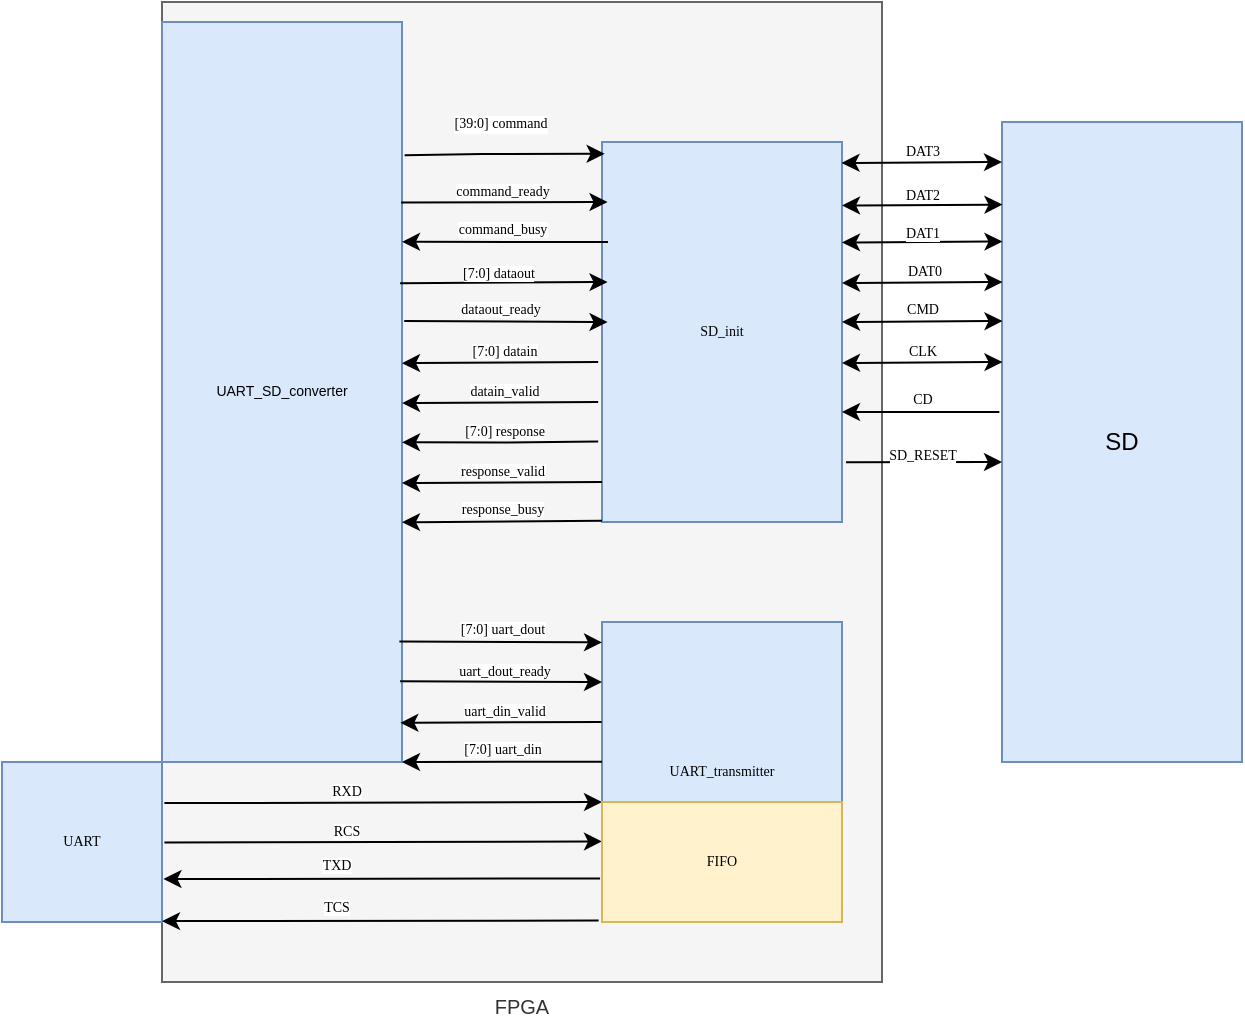 <mxfile version="16.5.2" type="github"><diagram id="7aiSsSH87B8_LTIEr6x7" name="Page-1"><mxGraphModel dx="1008" dy="522" grid="1" gridSize="10" guides="1" tooltips="1" connect="1" arrows="1" fold="1" page="1" pageScale="1" pageWidth="827" pageHeight="1169" math="0" shadow="0"><root><mxCell id="0"/><mxCell id="1" parent="0"/><mxCell id="HRFvKrtkezHyMGFccgU5-28" value="FPGA" style="rounded=0;whiteSpace=wrap;html=1;fontSize=10;labelPosition=center;verticalLabelPosition=bottom;align=center;verticalAlign=top;fillColor=#f5f5f5;fontColor=#333333;strokeColor=#666666;" vertex="1" parent="1"><mxGeometry x="280" y="80" width="360" height="490" as="geometry"/></mxCell><mxCell id="HRFvKrtkezHyMGFccgU5-1" value="UART" style="whiteSpace=wrap;html=1;aspect=fixed;fontSize=7;fontFamily=Times New Roman;verticalAlign=middle;labelBorderColor=none;fontStyle=0;labelPosition=center;verticalLabelPosition=middle;align=center;fillColor=#dae8fc;strokeColor=#6c8ebf;" vertex="1" parent="1"><mxGeometry x="200" y="460" width="80" height="80" as="geometry"/></mxCell><mxCell id="HRFvKrtkezHyMGFccgU5-4" value="SD" style="rounded=0;whiteSpace=wrap;html=1;fillColor=#dae8fc;strokeColor=#6c8ebf;" vertex="1" parent="1"><mxGeometry x="700" y="140" width="120" height="320" as="geometry"/></mxCell><mxCell id="HRFvKrtkezHyMGFccgU5-5" value="&lt;div&gt;&lt;span&gt;SD_init&lt;/span&gt;&lt;/div&gt;" style="rounded=0;whiteSpace=wrap;html=1;fontSize=7;fontFamily=Times New Roman;verticalAlign=middle;labelBorderColor=none;fontStyle=0;align=center;labelPosition=center;verticalLabelPosition=middle;fillColor=#dae8fc;strokeColor=#6c8ebf;" vertex="1" parent="1"><mxGeometry x="500" y="150" width="120" height="190" as="geometry"/></mxCell><mxCell id="HRFvKrtkezHyMGFccgU5-9" value="" style="endArrow=classic;startArrow=classic;html=1;rounded=0;exitX=1;exitY=0.1;exitDx=0;exitDy=0;exitPerimeter=0;entryX=0.002;entryY=0.129;entryDx=0;entryDy=0;entryPerimeter=0;fontSize=7;fontFamily=Times New Roman;verticalAlign=bottom;labelBorderColor=none;fontStyle=0" edge="1" parent="1" target="HRFvKrtkezHyMGFccgU5-4"><mxGeometry width="50" height="50" relative="1" as="geometry"><mxPoint x="620" y="181.76" as="sourcePoint"/><mxPoint x="700" y="190" as="targetPoint"/></mxGeometry></mxCell><mxCell id="HRFvKrtkezHyMGFccgU5-17" value="DAT2" style="edgeLabel;html=1;align=center;verticalAlign=bottom;resizable=0;points=[];fontSize=7;fontFamily=Times New Roman;labelBorderColor=none;fontStyle=0" vertex="1" connectable="0" parent="HRFvKrtkezHyMGFccgU5-9"><mxGeometry x="-0.122" y="-1" relative="1" as="geometry"><mxPoint x="5" as="offset"/></mxGeometry></mxCell><mxCell id="HRFvKrtkezHyMGFccgU5-11" value="" style="endArrow=classic;startArrow=classic;html=1;rounded=0;exitX=1;exitY=0.1;exitDx=0;exitDy=0;exitPerimeter=0;entryX=0.002;entryY=0.129;entryDx=0;entryDy=0;entryPerimeter=0;fontSize=7;fontFamily=Times New Roman;verticalAlign=bottom;labelBorderColor=none;fontStyle=0" edge="1" parent="1"><mxGeometry width="50" height="50" relative="1" as="geometry"><mxPoint x="619.76" y="160.48" as="sourcePoint"/><mxPoint x="700" y="160.0" as="targetPoint"/></mxGeometry></mxCell><mxCell id="HRFvKrtkezHyMGFccgU5-16" value="DAT3" style="edgeLabel;html=1;align=center;verticalAlign=bottom;resizable=0;points=[];fontSize=7;fontFamily=Times New Roman;labelBorderColor=none;fontStyle=0" vertex="1" connectable="0" parent="HRFvKrtkezHyMGFccgU5-11"><mxGeometry x="-0.102" relative="1" as="geometry"><mxPoint x="4" as="offset"/></mxGeometry></mxCell><mxCell id="HRFvKrtkezHyMGFccgU5-12" value="" style="endArrow=classic;startArrow=classic;html=1;rounded=0;exitX=1;exitY=0.1;exitDx=0;exitDy=0;exitPerimeter=0;entryX=0.002;entryY=0.129;entryDx=0;entryDy=0;entryPerimeter=0;fontSize=7;fontFamily=Times New Roman;verticalAlign=bottom;labelBorderColor=none;fontStyle=0" edge="1" parent="1"><mxGeometry width="50" height="50" relative="1" as="geometry"><mxPoint x="620" y="200.24" as="sourcePoint"/><mxPoint x="700.24" y="199.76" as="targetPoint"/></mxGeometry></mxCell><mxCell id="HRFvKrtkezHyMGFccgU5-18" value="DAT1" style="edgeLabel;html=1;align=center;verticalAlign=bottom;resizable=0;points=[];fontSize=7;fontFamily=Times New Roman;labelBorderColor=none;fontStyle=0" vertex="1" connectable="0" parent="HRFvKrtkezHyMGFccgU5-12"><mxGeometry x="-0.088" y="-1" relative="1" as="geometry"><mxPoint x="3" as="offset"/></mxGeometry></mxCell><mxCell id="HRFvKrtkezHyMGFccgU5-13" value="" style="endArrow=classic;startArrow=classic;html=1;rounded=0;exitX=1;exitY=0.1;exitDx=0;exitDy=0;exitPerimeter=0;entryX=0.002;entryY=0.129;entryDx=0;entryDy=0;entryPerimeter=0;fontSize=7;fontFamily=Times New Roman;verticalAlign=bottom;labelBorderColor=none;fontStyle=0" edge="1" parent="1"><mxGeometry width="50" height="50" relative="1" as="geometry"><mxPoint x="620" y="220.48" as="sourcePoint"/><mxPoint x="700.24" y="220.0" as="targetPoint"/></mxGeometry></mxCell><mxCell id="HRFvKrtkezHyMGFccgU5-19" value="DAT0" style="edgeLabel;html=1;align=center;verticalAlign=bottom;resizable=0;points=[];fontSize=7;fontFamily=Times New Roman;labelBorderColor=none;fontStyle=0" vertex="1" connectable="0" parent="HRFvKrtkezHyMGFccgU5-13"><mxGeometry x="-0.115" relative="1" as="geometry"><mxPoint x="5" as="offset"/></mxGeometry></mxCell><mxCell id="HRFvKrtkezHyMGFccgU5-14" value="" style="endArrow=classic;startArrow=classic;html=1;rounded=0;exitX=1;exitY=0.1;exitDx=0;exitDy=0;exitPerimeter=0;entryX=0.002;entryY=0.129;entryDx=0;entryDy=0;entryPerimeter=0;fontSize=7;fontFamily=Times New Roman;verticalAlign=bottom;labelBorderColor=none;fontStyle=0" edge="1" parent="1"><mxGeometry width="50" height="50" relative="1" as="geometry"><mxPoint x="620" y="240" as="sourcePoint"/><mxPoint x="700.24" y="239.52" as="targetPoint"/></mxGeometry></mxCell><mxCell id="HRFvKrtkezHyMGFccgU5-20" value="CMD" style="edgeLabel;html=1;align=center;verticalAlign=bottom;resizable=0;points=[];fontSize=7;fontFamily=Times New Roman;labelBorderColor=none;fontStyle=0" vertex="1" connectable="0" parent="HRFvKrtkezHyMGFccgU5-14"><mxGeometry x="-0.157" relative="1" as="geometry"><mxPoint x="6" as="offset"/></mxGeometry></mxCell><mxCell id="HRFvKrtkezHyMGFccgU5-15" value="" style="endArrow=classic;startArrow=classic;html=1;rounded=0;exitX=1;exitY=0.1;exitDx=0;exitDy=0;exitPerimeter=0;entryX=0.002;entryY=0.129;entryDx=0;entryDy=0;entryPerimeter=0;fontSize=7;fontFamily=Times New Roman;verticalAlign=bottom;labelBorderColor=none;fontStyle=0" edge="1" parent="1"><mxGeometry width="50" height="50" relative="1" as="geometry"><mxPoint x="620" y="260.48" as="sourcePoint"/><mxPoint x="700.24" y="260" as="targetPoint"/></mxGeometry></mxCell><mxCell id="HRFvKrtkezHyMGFccgU5-21" value="CLK" style="edgeLabel;html=1;align=center;verticalAlign=bottom;resizable=0;points=[];fontSize=7;fontFamily=Times New Roman;labelBorderColor=none;fontStyle=0" vertex="1" connectable="0" parent="HRFvKrtkezHyMGFccgU5-15"><mxGeometry x="-0.081" relative="1" as="geometry"><mxPoint x="3" as="offset"/></mxGeometry></mxCell><mxCell id="HRFvKrtkezHyMGFccgU5-23" value="" style="endArrow=classic;html=1;rounded=0;exitX=-0.011;exitY=0.453;exitDx=0;exitDy=0;exitPerimeter=0;fontSize=7;fontFamily=Times New Roman;verticalAlign=bottom;labelBorderColor=none;fontStyle=0" edge="1" parent="1" source="HRFvKrtkezHyMGFccgU5-4"><mxGeometry width="50" height="50" relative="1" as="geometry"><mxPoint x="570" y="335" as="sourcePoint"/><mxPoint x="620" y="285" as="targetPoint"/></mxGeometry></mxCell><mxCell id="HRFvKrtkezHyMGFccgU5-24" value="CD" style="edgeLabel;html=1;align=center;verticalAlign=bottom;resizable=0;points=[];fontSize=7;fontFamily=Times New Roman;labelBorderColor=none;fontStyle=0" vertex="1" connectable="0" parent="HRFvKrtkezHyMGFccgU5-23"><mxGeometry x="0.239" relative="1" as="geometry"><mxPoint x="10" as="offset"/></mxGeometry></mxCell><mxCell id="HRFvKrtkezHyMGFccgU5-26" value="" style="endArrow=classic;html=1;rounded=0;exitX=1;exitY=0.832;exitDx=0;exitDy=0;exitPerimeter=0;fontSize=7;fontFamily=Times New Roman;verticalAlign=bottom;labelBorderColor=none;fontStyle=0" edge="1" parent="1"><mxGeometry width="50" height="50" relative="1" as="geometry"><mxPoint x="622" y="310.08" as="sourcePoint"/><mxPoint x="700" y="310" as="targetPoint"/></mxGeometry></mxCell><mxCell id="HRFvKrtkezHyMGFccgU5-27" value="SD_RESET" style="edgeLabel;html=1;align=center;verticalAlign=bottom;resizable=0;points=[];fontSize=7;fontFamily=Times New Roman;labelBorderColor=none;fontStyle=0" vertex="1" connectable="0" parent="HRFvKrtkezHyMGFccgU5-26"><mxGeometry x="-0.267" y="-1" relative="1" as="geometry"><mxPoint x="9" y="1" as="offset"/></mxGeometry></mxCell><mxCell id="HRFvKrtkezHyMGFccgU5-29" value="UART_transmitter" style="rounded=0;whiteSpace=wrap;html=1;fontSize=7;fontFamily=Times New Roman;verticalAlign=middle;labelBorderColor=none;fontStyle=0;labelPosition=center;verticalLabelPosition=middle;align=center;fillColor=#dae8fc;strokeColor=#6c8ebf;" vertex="1" parent="1"><mxGeometry x="500" y="390" width="120" height="150" as="geometry"/></mxCell><mxCell id="HRFvKrtkezHyMGFccgU5-40" value="UART_SD_converter" style="rounded=0;whiteSpace=wrap;html=1;fontSize=7;labelBorderColor=none;fontStyle=0;fillColor=#dae8fc;strokeColor=#6c8ebf;" vertex="1" parent="1"><mxGeometry x="280" y="90" width="120" height="370" as="geometry"/></mxCell><mxCell id="HRFvKrtkezHyMGFccgU5-42" value="" style="endArrow=classic;html=1;rounded=0;fontSize=7;exitX=1.015;exitY=0.132;exitDx=0;exitDy=0;exitPerimeter=0;fontFamily=Times New Roman;verticalAlign=bottom;labelBorderColor=none;fontStyle=0" edge="1" parent="1"><mxGeometry width="50" height="50" relative="1" as="geometry"><mxPoint x="281.2" y="480.56" as="sourcePoint"/><mxPoint x="500" y="480" as="targetPoint"/></mxGeometry></mxCell><mxCell id="HRFvKrtkezHyMGFccgU5-43" value="RXD" style="edgeLabel;html=1;align=center;verticalAlign=bottom;resizable=0;points=[];fontSize=7;fontFamily=Times New Roman;labelBorderColor=none;fontStyle=0" vertex="1" connectable="0" parent="HRFvKrtkezHyMGFccgU5-42"><mxGeometry x="-0.17" relative="1" as="geometry"><mxPoint as="offset"/></mxGeometry></mxCell><mxCell id="HRFvKrtkezHyMGFccgU5-44" value="" style="endArrow=classic;html=1;rounded=0;fontSize=7;exitX=1.015;exitY=0.132;exitDx=0;exitDy=0;exitPerimeter=0;fontFamily=Times New Roman;verticalAlign=bottom;labelBorderColor=none;fontStyle=0" edge="1" parent="1"><mxGeometry width="50" height="50" relative="1" as="geometry"><mxPoint x="281.2" y="500.27" as="sourcePoint"/><mxPoint x="500" y="499.71" as="targetPoint"/></mxGeometry></mxCell><mxCell id="HRFvKrtkezHyMGFccgU5-45" value="RCS" style="edgeLabel;html=1;align=center;verticalAlign=bottom;resizable=0;points=[];fontSize=7;fontFamily=Times New Roman;labelBorderColor=none;fontStyle=0" vertex="1" connectable="0" parent="HRFvKrtkezHyMGFccgU5-44"><mxGeometry x="-0.17" relative="1" as="geometry"><mxPoint as="offset"/></mxGeometry></mxCell><mxCell id="HRFvKrtkezHyMGFccgU5-46" value="" style="endArrow=classic;html=1;rounded=0;fontSize=7;entryX=0.002;entryY=0.67;entryDx=0;entryDy=0;entryPerimeter=0;exitX=-0.008;exitY=0.416;exitDx=0;exitDy=0;exitPerimeter=0;fontFamily=Times New Roman;verticalAlign=bottom;labelBorderColor=none;fontStyle=0" edge="1" parent="1"><mxGeometry width="50" height="50" relative="1" as="geometry"><mxPoint x="499.04" y="518.24" as="sourcePoint"/><mxPoint x="280.72" y="518.5" as="targetPoint"/></mxGeometry></mxCell><mxCell id="HRFvKrtkezHyMGFccgU5-47" value="TXD" style="edgeLabel;html=1;align=center;verticalAlign=bottom;resizable=0;points=[];fontSize=7;fontFamily=Times New Roman;labelBorderColor=none;fontStyle=0" vertex="1" connectable="0" parent="HRFvKrtkezHyMGFccgU5-46"><mxGeometry x="0.211" y="-1" relative="1" as="geometry"><mxPoint as="offset"/></mxGeometry></mxCell><mxCell id="HRFvKrtkezHyMGFccgU5-48" value="" style="endArrow=classic;html=1;rounded=0;fontSize=7;entryX=0.002;entryY=0.67;entryDx=0;entryDy=0;entryPerimeter=0;exitX=-0.008;exitY=0.416;exitDx=0;exitDy=0;exitPerimeter=0;fontFamily=Times New Roman;verticalAlign=bottom;labelBorderColor=none;fontStyle=0" edge="1" parent="1"><mxGeometry width="50" height="50" relative="1" as="geometry"><mxPoint x="498.32" y="539.31" as="sourcePoint"/><mxPoint x="280" y="539.57" as="targetPoint"/></mxGeometry></mxCell><mxCell id="HRFvKrtkezHyMGFccgU5-49" value="TCS" style="edgeLabel;html=1;align=center;verticalAlign=bottom;resizable=0;points=[];fontSize=7;fontFamily=Times New Roman;labelBorderColor=none;fontStyle=0" vertex="1" connectable="0" parent="HRFvKrtkezHyMGFccgU5-48"><mxGeometry x="0.211" y="-1" relative="1" as="geometry"><mxPoint as="offset"/></mxGeometry></mxCell><mxCell id="HRFvKrtkezHyMGFccgU5-53" value="" style="endArrow=classic;html=1;rounded=0;fontSize=7;entryX=0.005;entryY=0.078;entryDx=0;entryDy=0;entryPerimeter=0;fontFamily=Times New Roman;verticalAlign=bottom;labelBorderColor=none;fontStyle=0;exitX=0.996;exitY=0.244;exitDx=0;exitDy=0;exitPerimeter=0;" edge="1" parent="1" source="HRFvKrtkezHyMGFccgU5-40"><mxGeometry width="50" height="50" relative="1" as="geometry"><mxPoint x="420" y="180" as="sourcePoint"/><mxPoint x="502.76" y="180" as="targetPoint"/></mxGeometry></mxCell><mxCell id="HRFvKrtkezHyMGFccgU5-54" value="command_ready" style="edgeLabel;html=1;align=center;verticalAlign=bottom;resizable=0;points=[];fontSize=7;fontFamily=Times New Roman;labelBorderColor=none;fontStyle=0" vertex="1" connectable="0" parent="HRFvKrtkezHyMGFccgU5-53"><mxGeometry x="-0.375" y="-1" relative="1" as="geometry"><mxPoint x="18" y="-1" as="offset"/></mxGeometry></mxCell><mxCell id="HRFvKrtkezHyMGFccgU5-57" value="" style="endArrow=classic;html=1;rounded=0;fontSize=7;fontFamily=Times New Roman;verticalAlign=bottom;labelBorderColor=none;fontStyle=0;entryX=1;entryY=0.297;entryDx=0;entryDy=0;entryPerimeter=0;" edge="1" parent="1" target="HRFvKrtkezHyMGFccgU5-40"><mxGeometry width="50" height="50" relative="1" as="geometry"><mxPoint x="503" y="200" as="sourcePoint"/><mxPoint x="417" y="200" as="targetPoint"/></mxGeometry></mxCell><mxCell id="HRFvKrtkezHyMGFccgU5-58" value="command_busy" style="edgeLabel;html=1;align=center;verticalAlign=bottom;resizable=0;points=[];fontSize=7;fontFamily=Times New Roman;labelBorderColor=none;fontStyle=0" vertex="1" connectable="0" parent="HRFvKrtkezHyMGFccgU5-57"><mxGeometry x="0.226" relative="1" as="geometry"><mxPoint x="10" as="offset"/></mxGeometry></mxCell><mxCell id="HRFvKrtkezHyMGFccgU5-59" value="" style="endArrow=classic;html=1;rounded=0;fontSize=7;exitX=0.992;exitY=0.353;exitDx=0;exitDy=0;exitPerimeter=0;entryX=0.005;entryY=0.078;entryDx=0;entryDy=0;entryPerimeter=0;fontFamily=Times New Roman;verticalAlign=bottom;labelBorderColor=none;fontStyle=0" edge="1" parent="1" source="HRFvKrtkezHyMGFccgU5-40"><mxGeometry width="50" height="50" relative="1" as="geometry"><mxPoint x="417.24" y="220.49" as="sourcePoint"/><mxPoint x="502.76" y="220" as="targetPoint"/></mxGeometry></mxCell><mxCell id="HRFvKrtkezHyMGFccgU5-60" value="[7:0] dataout" style="edgeLabel;html=1;align=center;verticalAlign=bottom;resizable=0;points=[];fontSize=7;fontFamily=Times New Roman;labelBorderColor=none;fontStyle=0" vertex="1" connectable="0" parent="HRFvKrtkezHyMGFccgU5-59"><mxGeometry x="-0.375" y="-1" relative="1" as="geometry"><mxPoint x="16" as="offset"/></mxGeometry></mxCell><mxCell id="HRFvKrtkezHyMGFccgU5-61" value="" style="endArrow=classic;html=1;rounded=0;fontSize=7;exitX=1.009;exitY=0.404;exitDx=0;exitDy=0;exitPerimeter=0;entryX=0.005;entryY=0.078;entryDx=0;entryDy=0;entryPerimeter=0;fontFamily=Times New Roman;verticalAlign=bottom;labelBorderColor=none;fontStyle=0" edge="1" parent="1" source="HRFvKrtkezHyMGFccgU5-40"><mxGeometry width="50" height="50" relative="1" as="geometry"><mxPoint x="417.24" y="240.49" as="sourcePoint"/><mxPoint x="502.76" y="240" as="targetPoint"/></mxGeometry></mxCell><mxCell id="HRFvKrtkezHyMGFccgU5-62" value="dataout_ready" style="edgeLabel;html=1;align=center;verticalAlign=bottom;resizable=0;points=[];fontSize=7;fontFamily=Times New Roman;labelBorderColor=none;fontStyle=0" vertex="1" connectable="0" parent="HRFvKrtkezHyMGFccgU5-61"><mxGeometry x="-0.375" y="-1" relative="1" as="geometry"><mxPoint x="16" y="-1" as="offset"/></mxGeometry></mxCell><mxCell id="HRFvKrtkezHyMGFccgU5-63" value="" style="endArrow=classic;html=1;rounded=0;fontSize=7;exitX=-0.016;exitY=0.291;exitDx=0;exitDy=0;exitPerimeter=0;fontFamily=Times New Roman;verticalAlign=bottom;labelBorderColor=none;fontStyle=0;entryX=1;entryY=0.461;entryDx=0;entryDy=0;entryPerimeter=0;" edge="1" parent="1" target="HRFvKrtkezHyMGFccgU5-40"><mxGeometry width="50" height="50" relative="1" as="geometry"><mxPoint x="498.08" y="260" as="sourcePoint"/><mxPoint x="414" y="260.53" as="targetPoint"/></mxGeometry></mxCell><mxCell id="HRFvKrtkezHyMGFccgU5-64" value="[7:0] datain" style="edgeLabel;html=1;align=center;verticalAlign=bottom;resizable=0;points=[];fontSize=7;fontFamily=Times New Roman;labelBorderColor=none;fontStyle=0" vertex="1" connectable="0" parent="HRFvKrtkezHyMGFccgU5-63"><mxGeometry x="0.226" relative="1" as="geometry"><mxPoint x="13" as="offset"/></mxGeometry></mxCell><mxCell id="HRFvKrtkezHyMGFccgU5-65" value="" style="endArrow=classic;html=1;rounded=0;fontSize=7;exitX=-0.016;exitY=0.291;exitDx=0;exitDy=0;exitPerimeter=0;fontFamily=Times New Roman;verticalAlign=bottom;labelBorderColor=none;fontStyle=0;entryX=1;entryY=0.515;entryDx=0;entryDy=0;entryPerimeter=0;" edge="1" parent="1" target="HRFvKrtkezHyMGFccgU5-40"><mxGeometry width="50" height="50" relative="1" as="geometry"><mxPoint x="498.08" y="280" as="sourcePoint"/><mxPoint x="414" y="280.53" as="targetPoint"/></mxGeometry></mxCell><mxCell id="HRFvKrtkezHyMGFccgU5-66" value="datain_valid" style="edgeLabel;html=1;align=center;verticalAlign=bottom;resizable=0;points=[];fontSize=7;fontFamily=Times New Roman;labelBorderColor=none;fontStyle=0" vertex="1" connectable="0" parent="HRFvKrtkezHyMGFccgU5-65"><mxGeometry x="0.226" relative="1" as="geometry"><mxPoint x="13" as="offset"/></mxGeometry></mxCell><mxCell id="HRFvKrtkezHyMGFccgU5-67" value="" style="endArrow=classic;html=1;rounded=0;fontSize=7;exitX=-0.016;exitY=0.291;exitDx=0;exitDy=0;exitPerimeter=0;fontFamily=Times New Roman;verticalAlign=bottom;labelBorderColor=none;fontStyle=0;entryX=1;entryY=0.568;entryDx=0;entryDy=0;entryPerimeter=0;" edge="1" parent="1" target="HRFvKrtkezHyMGFccgU5-40"><mxGeometry width="50" height="50" relative="1" as="geometry"><mxPoint x="498.08" y="299.71" as="sourcePoint"/><mxPoint x="414" y="300.24" as="targetPoint"/><Array as="points"><mxPoint x="450" y="300.24"/></Array></mxGeometry></mxCell><mxCell id="HRFvKrtkezHyMGFccgU5-68" value="[7:0] response" style="edgeLabel;html=1;align=center;verticalAlign=bottom;resizable=0;points=[];fontSize=7;fontFamily=Times New Roman;labelBorderColor=none;fontStyle=0" vertex="1" connectable="0" parent="HRFvKrtkezHyMGFccgU5-67"><mxGeometry x="0.226" relative="1" as="geometry"><mxPoint x="13" as="offset"/></mxGeometry></mxCell><mxCell id="HRFvKrtkezHyMGFccgU5-69" value="" style="endArrow=classic;html=1;rounded=0;fontSize=7;exitX=-0.016;exitY=0.291;exitDx=0;exitDy=0;exitPerimeter=0;fontFamily=Times New Roman;verticalAlign=bottom;labelBorderColor=none;fontStyle=0;entryX=1;entryY=0.623;entryDx=0;entryDy=0;entryPerimeter=0;" edge="1" parent="1" target="HRFvKrtkezHyMGFccgU5-40"><mxGeometry width="50" height="50" relative="1" as="geometry"><mxPoint x="500.0" y="320" as="sourcePoint"/><mxPoint x="415.92" y="320.53" as="targetPoint"/></mxGeometry></mxCell><mxCell id="HRFvKrtkezHyMGFccgU5-70" value="response_valid" style="edgeLabel;html=1;align=center;verticalAlign=bottom;resizable=0;points=[];fontSize=7;fontFamily=Times New Roman;labelBorderColor=none;fontStyle=0" vertex="1" connectable="0" parent="HRFvKrtkezHyMGFccgU5-69"><mxGeometry x="0.226" relative="1" as="geometry"><mxPoint x="11" as="offset"/></mxGeometry></mxCell><mxCell id="HRFvKrtkezHyMGFccgU5-71" value="" style="endArrow=classic;html=1;rounded=0;fontSize=7;exitX=-0.016;exitY=0.291;exitDx=0;exitDy=0;exitPerimeter=0;fontFamily=Times New Roman;verticalAlign=bottom;labelBorderColor=none;fontStyle=0;entryX=1;entryY=0.676;entryDx=0;entryDy=0;entryPerimeter=0;" edge="1" parent="1" target="HRFvKrtkezHyMGFccgU5-40"><mxGeometry width="50" height="50" relative="1" as="geometry"><mxPoint x="500.0" y="339.43" as="sourcePoint"/><mxPoint x="415.92" y="339.96" as="targetPoint"/></mxGeometry></mxCell><mxCell id="HRFvKrtkezHyMGFccgU5-72" value="response_busy" style="edgeLabel;html=1;align=center;verticalAlign=bottom;resizable=0;points=[];fontSize=7;fontFamily=Times New Roman;labelBorderColor=none;fontStyle=0" vertex="1" connectable="0" parent="HRFvKrtkezHyMGFccgU5-71"><mxGeometry x="0.226" relative="1" as="geometry"><mxPoint x="11" as="offset"/></mxGeometry></mxCell><mxCell id="HRFvKrtkezHyMGFccgU5-75" value="" style="endArrow=classic;html=1;rounded=0;fontSize=7;entryX=0.009;entryY=0.068;entryDx=0;entryDy=0;entryPerimeter=0;exitX=0.998;exitY=0.837;exitDx=0;exitDy=0;exitPerimeter=0;fontFamily=Times New Roman;verticalAlign=bottom;labelBorderColor=none;fontStyle=0" edge="1" parent="1"><mxGeometry width="50" height="50" relative="1" as="geometry"><mxPoint x="398.68" y="399.69" as="sourcePoint"/><mxPoint x="500.0" y="400.2" as="targetPoint"/></mxGeometry></mxCell><mxCell id="HRFvKrtkezHyMGFccgU5-76" value="[7:0] uart_dout" style="edgeLabel;html=1;align=center;verticalAlign=bottom;resizable=0;points=[];fontSize=7;fontFamily=Times New Roman;labelBorderColor=none;fontStyle=0" vertex="1" connectable="0" parent="HRFvKrtkezHyMGFccgU5-75"><mxGeometry x="0.158" y="-1" relative="1" as="geometry"><mxPoint x="-7" y="-1" as="offset"/></mxGeometry></mxCell><mxCell id="HRFvKrtkezHyMGFccgU5-77" value="" style="endArrow=classic;html=1;rounded=0;fontSize=7;entryX=0.992;entryY=0.891;entryDx=0;entryDy=0;entryPerimeter=0;exitX=0.992;exitY=0.891;exitDx=0;exitDy=0;exitPerimeter=0;fontFamily=Times New Roman;verticalAlign=bottom;labelBorderColor=none;fontStyle=0" edge="1" parent="1" source="HRFvKrtkezHyMGFccgU5-40"><mxGeometry width="50" height="50" relative="1" as="geometry"><mxPoint x="412.68" y="420.44" as="sourcePoint"/><mxPoint x="500.0" y="420.0" as="targetPoint"/></mxGeometry></mxCell><mxCell id="HRFvKrtkezHyMGFccgU5-78" value="uart_dout_ready" style="edgeLabel;html=1;align=center;verticalAlign=bottom;resizable=0;points=[];fontSize=7;fontFamily=Times New Roman;labelBorderColor=none;fontStyle=0" vertex="1" connectable="0" parent="HRFvKrtkezHyMGFccgU5-77"><mxGeometry x="0.158" y="-1" relative="1" as="geometry"><mxPoint x="-7" as="offset"/></mxGeometry></mxCell><mxCell id="HRFvKrtkezHyMGFccgU5-81" value="" style="endArrow=classic;html=1;rounded=0;fontSize=7;entryX=0.993;entryY=0.947;entryDx=0;entryDy=0;entryPerimeter=0;fontFamily=Times New Roman;verticalAlign=bottom;labelBorderColor=none;fontStyle=0;exitX=0.993;exitY=0.947;exitDx=0;exitDy=0;exitPerimeter=0;" edge="1" parent="1" target="HRFvKrtkezHyMGFccgU5-40"><mxGeometry width="50" height="50" relative="1" as="geometry"><mxPoint x="499.82" y="440" as="sourcePoint"/><mxPoint x="420" y="440" as="targetPoint"/></mxGeometry></mxCell><mxCell id="HRFvKrtkezHyMGFccgU5-82" value="uart_din_valid" style="edgeLabel;html=1;align=center;verticalAlign=bottom;resizable=0;points=[];fontSize=7;fontFamily=Times New Roman;labelBorderColor=none;fontStyle=0" vertex="1" connectable="0" parent="HRFvKrtkezHyMGFccgU5-81"><mxGeometry x="-0.257" relative="1" as="geometry"><mxPoint x="-12" as="offset"/></mxGeometry></mxCell><mxCell id="HRFvKrtkezHyMGFccgU5-83" value="" style="endArrow=classic;html=1;rounded=0;fontSize=7;entryX=1;entryY=1;entryDx=0;entryDy=0;exitX=1;exitY=1;exitDx=0;exitDy=0;fontFamily=Times New Roman;verticalAlign=bottom;labelBorderColor=none;fontStyle=0" edge="1" parent="1" target="HRFvKrtkezHyMGFccgU5-40"><mxGeometry width="50" height="50" relative="1" as="geometry"><mxPoint x="500.0" y="459.87" as="sourcePoint"/><mxPoint x="421.56" y="459.43" as="targetPoint"/></mxGeometry></mxCell><mxCell id="HRFvKrtkezHyMGFccgU5-84" value="[7:0] uart_din" style="edgeLabel;html=1;align=center;verticalAlign=bottom;resizable=0;points=[];fontSize=7;fontFamily=Times New Roman;labelBorderColor=none;fontStyle=0" vertex="1" connectable="0" parent="HRFvKrtkezHyMGFccgU5-83"><mxGeometry x="-0.344" relative="1" as="geometry"><mxPoint x="-17" as="offset"/></mxGeometry></mxCell><mxCell id="HRFvKrtkezHyMGFccgU5-85" value="" style="endArrow=classic;html=1;rounded=0;labelBorderColor=none;fontFamily=Times New Roman;fontSize=7;entryX=0.011;entryY=0.031;entryDx=0;entryDy=0;entryPerimeter=0;exitX=1.011;exitY=0.18;exitDx=0;exitDy=0;exitPerimeter=0;" edge="1" parent="1" source="HRFvKrtkezHyMGFccgU5-40" target="HRFvKrtkezHyMGFccgU5-5"><mxGeometry width="50" height="50" relative="1" as="geometry"><mxPoint x="340" y="180" as="sourcePoint"/><mxPoint x="390" y="130" as="targetPoint"/><Array as="points"><mxPoint x="440" y="156"/></Array></mxGeometry></mxCell><mxCell id="HRFvKrtkezHyMGFccgU5-86" value="[39:0] command" style="edgeLabel;html=1;align=center;verticalAlign=middle;resizable=0;points=[];fontSize=7;fontFamily=Times New Roman;" vertex="1" connectable="0" parent="HRFvKrtkezHyMGFccgU5-85"><mxGeometry x="-0.642" y="1" relative="1" as="geometry"><mxPoint x="29" y="-15" as="offset"/></mxGeometry></mxCell><mxCell id="HRFvKrtkezHyMGFccgU5-87" value="FIFO" style="rounded=0;whiteSpace=wrap;html=1;labelBorderColor=none;fontFamily=Times New Roman;fontSize=7;fillColor=#fff2cc;strokeColor=#d6b656;" vertex="1" parent="1"><mxGeometry x="500" y="480" width="120" height="60" as="geometry"/></mxCell></root></mxGraphModel></diagram></mxfile>
